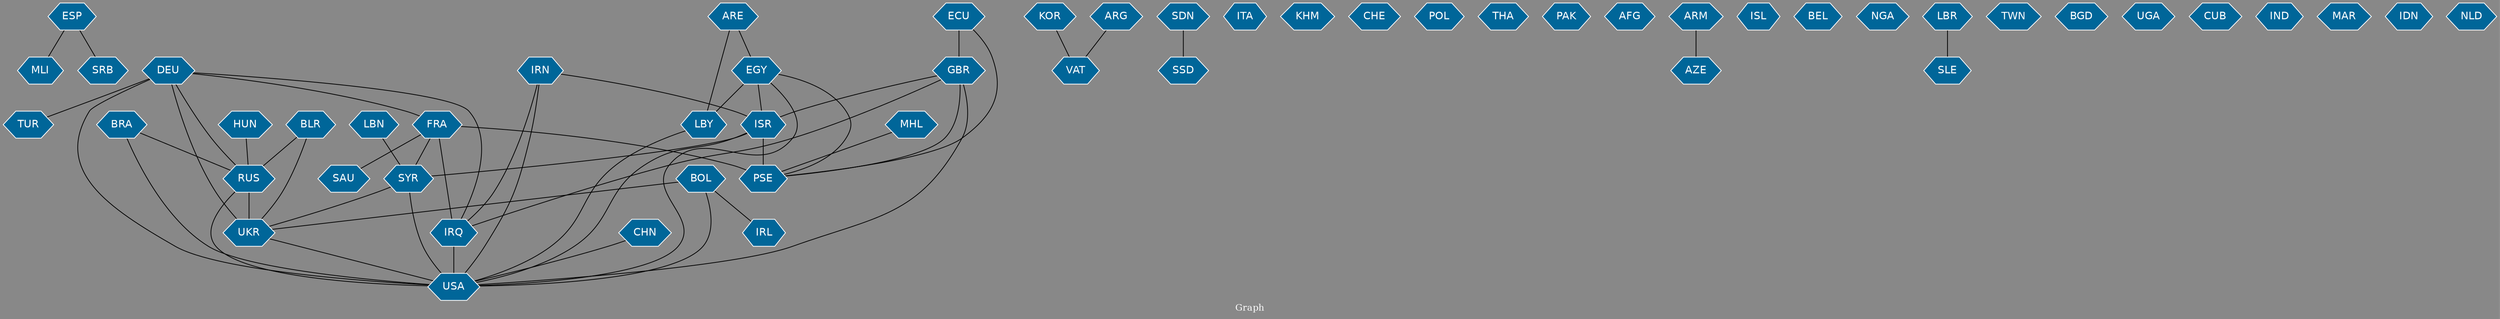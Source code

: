 // Countries together in item graph
graph {
	graph [bgcolor="#888888" fontcolor=white fontsize=12 label="Graph" outputorder=edgesfirst overlap=prism]
	node [color=white fillcolor="#006699" fontcolor=white fontname=Helvetica shape=hexagon style=filled]
	edge [arrowhead=open color=black fontcolor=white fontname=Courier fontsize=12]
		ESP [label=ESP]
		RUS [label=RUS]
		UKR [label=UKR]
		USA [label=USA]
		ISR [label=ISR]
		PSE [label=PSE]
		SYR [label=SYR]
		KOR [label=KOR]
		VAT [label=VAT]
		IRQ [label=IRQ]
		FRA [label=FRA]
		TUR [label=TUR]
		SSD [label=SSD]
		SDN [label=SDN]
		LBY [label=LBY]
		EGY [label=EGY]
		DEU [label=DEU]
		BLR [label=BLR]
		GBR [label=GBR]
		IRN [label=IRN]
		ITA [label=ITA]
		LBN [label=LBN]
		CHN [label=CHN]
		KHM [label=KHM]
		CHE [label=CHE]
		POL [label=POL]
		ARG [label=ARG]
		THA [label=THA]
		ARE [label=ARE]
		PAK [label=PAK]
		MLI [label=MLI]
		AFG [label=AFG]
		HUN [label=HUN]
		ARM [label=ARM]
		AZE [label=AZE]
		ISL [label=ISL]
		BEL [label=BEL]
		NGA [label=NGA]
		SLE [label=SLE]
		LBR [label=LBR]
		ECU [label=ECU]
		TWN [label=TWN]
		BOL [label=BOL]
		SAU [label=SAU]
		BGD [label=BGD]
		MHL [label=MHL]
		SRB [label=SRB]
		UGA [label=UGA]
		IRL [label=IRL]
		CUB [label=CUB]
		IND [label=IND]
		MAR [label=MAR]
		IDN [label=IDN]
		BRA [label=BRA]
		NLD [label=NLD]
			SYR -- USA [weight=18]
			DEU -- UKR [weight=3]
			ISR -- PSE [weight=68]
			ECU -- PSE [weight=1]
			DEU -- RUS [weight=1]
			CHN -- USA [weight=1]
			FRA -- PSE [weight=1]
			IRN -- IRQ [weight=4]
			EGY -- USA [weight=1]
			ISR -- SYR [weight=1]
			EGY -- PSE [weight=2]
			ESP -- MLI [weight=1]
			BRA -- RUS [weight=1]
			IRQ -- USA [weight=29]
			FRA -- IRQ [weight=2]
			BLR -- RUS [weight=3]
			SYR -- UKR [weight=1]
			HUN -- RUS [weight=1]
			GBR -- ISR [weight=1]
			DEU -- FRA [weight=1]
			KOR -- VAT [weight=1]
			DEU -- IRQ [weight=2]
			DEU -- TUR [weight=1]
			FRA -- SYR [weight=1]
			GBR -- USA [weight=1]
			BOL -- UKR [weight=1]
			ARG -- VAT [weight=1]
			BLR -- UKR [weight=3]
			FRA -- SAU [weight=4]
			RUS -- USA [weight=8]
			LBN -- SYR [weight=1]
			DEU -- USA [weight=3]
			RUS -- UKR [weight=57]
			IRN -- ISR [weight=3]
			BOL -- USA [weight=1]
			IRN -- USA [weight=5]
			MHL -- PSE [weight=2]
			LBY -- USA [weight=3]
			GBR -- PSE [weight=2]
			ISR -- USA [weight=2]
			ECU -- GBR [weight=2]
			SDN -- SSD [weight=2]
			UKR -- USA [weight=1]
			BOL -- IRL [weight=1]
			LBR -- SLE [weight=1]
			ESP -- SRB [weight=1]
			EGY -- ISR [weight=1]
			EGY -- LBY [weight=2]
			ARE -- EGY [weight=2]
			ARE -- LBY [weight=2]
			GBR -- IRQ [weight=2]
			ARM -- AZE [weight=1]
			BRA -- USA [weight=1]
}